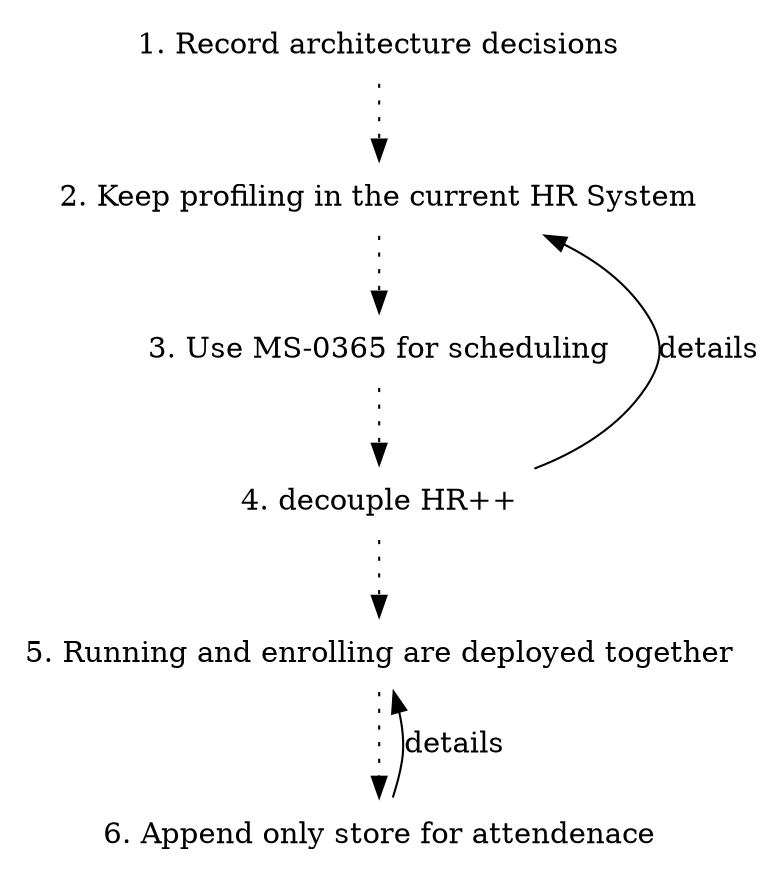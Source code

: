 digraph {
  node [shape=plaintext];
  subgraph {
    _1 [label="1. Record architecture decisions"; URL="0001-record-architecture-decisions.html"];
    _2 [label="2. Keep profiling in the current HR System"; URL="0002-keep-profiling-in-the-current-hr-system.html"];
    _1 -> _2 [style="dotted", weight=1];
    _3 [label="3. Use MS-0365 for scheduling"; URL="0003-use-ms-0365-for-scheduling.html"];
    _2 -> _3 [style="dotted", weight=1];
    _4 [label="4. decouple HR++"; URL="0004-decouple-hr.html"];
    _3 -> _4 [style="dotted", weight=1];
    _5 [label="5. Running and enrolling are deployed together"; URL="0005-running-and-enrolling-are-deployed-together.html"];
    _4 -> _5 [style="dotted", weight=1];
    _6 [label="6. Append only store for attendenace"; URL="0006-append-only-store-for-attendenace.html"];
    _5 -> _6 [style="dotted", weight=1];
  }
  _4 -> _2 [label="details", weight=0]
  _6 -> _5 [label="details", weight=0]
}
